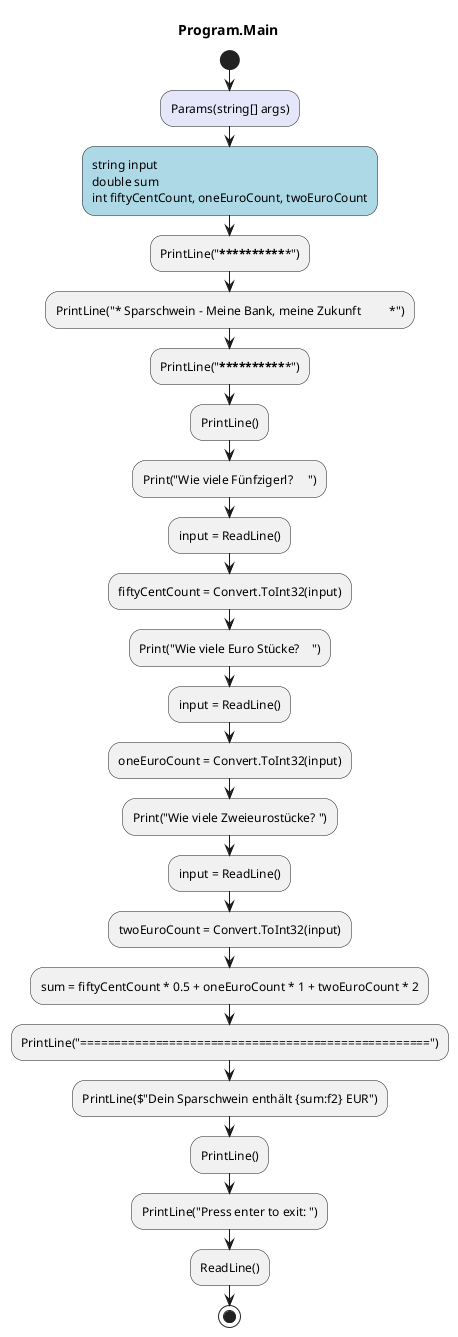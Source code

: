 @startuml Program.Main
title Program.Main
start
#Lavender:Params(string[] args);
#LightBlue:string input
double sum
int fiftyCentCount, oneEuroCount, twoEuroCount;
:PrintLine("***************************************************");
:PrintLine("* Sparschwein - Meine Bank, meine Zukunft         *");
:PrintLine("***************************************************");
:PrintLine();
:Print("Wie viele Fünfzigerl?     ");
:input = ReadLine();
:fiftyCentCount = Convert.ToInt32(input);
:Print("Wie viele Euro Stücke?    ");
:input = ReadLine();
:oneEuroCount = Convert.ToInt32(input);
:Print("Wie viele Zweieurostücke? ");
:input = ReadLine();
:twoEuroCount = Convert.ToInt32(input);
:sum = fiftyCentCount * 0.5 + oneEuroCount * 1 + twoEuroCount * 2;
:PrintLine("===================================================");
:PrintLine($"Dein Sparschwein enthält {sum:f2} EUR");
:PrintLine();
:PrintLine("Press enter to exit: ");
:ReadLine();
stop
@enduml
